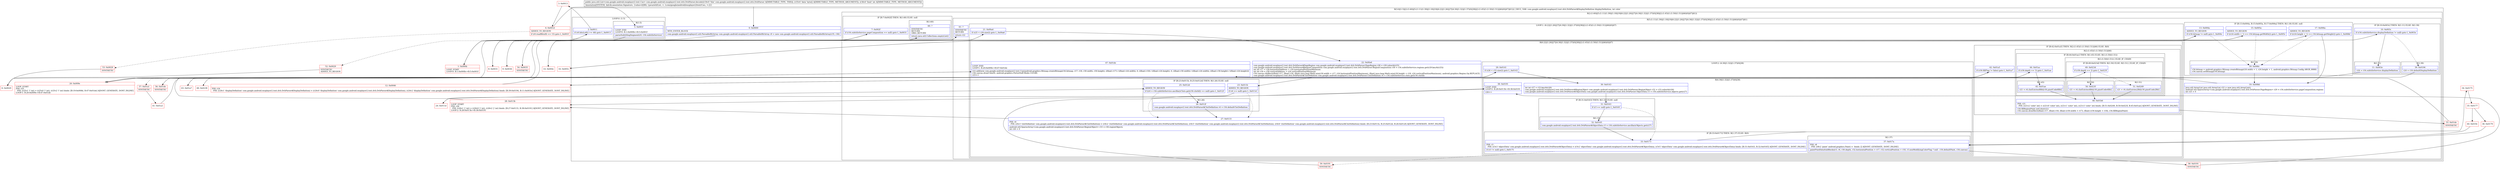 digraph "CFG forcom.google.android.exoplayer2.text.dvb.DvbParser.decode([BI)Ljava\/util\/List;" {
subgraph cluster_Region_1012154887 {
label = "R(3:0|(1:5)|(2:(1:60)|(5:(1:11)(1:39)|(1:18)|19|(6:22|(1:26)|27|(4:30|(1:32)|(1:37)(0)|38)|(2:(1:45)(1:(1:50)(1:51))|46)(0)|47)|61))) | DECL_VAR: com.google.android.exoplayer2.text.dvb.DvbParser$DisplayDefinition displayDefinition, int color\l";
node [shape=record,color=blue];
Node_0 [shape=record,label="{0\:\ 0x0000|MTH_ENTER_BLOCK\l|com.google.android.exoplayer2.util.ParsableBitArray com.google.android.exoplayer2.util.ParsableBitArray r0 = new com.google.android.exoplayer2.util.ParsableBitArray(r35, r36)\l}"];
subgraph cluster_LoopRegion_2046678085 {
label = "LOOP:0: (1:5)";
node [shape=record,color=blue];
Node_2 [shape=record,label="{2\:\ 0x0011|if (r0.bitsLeft() \>= 48) goto L_0x0013\l}"];
subgraph cluster_Region_1297033502 {
label = "R(1:5)";
node [shape=record,color=blue];
Node_5 [shape=record,label="{5\:\ 0x001f|LOOP_END\lLOOP:0: B:1:0x000b\-\>B:5:0x001f\l|parseSubtitlingSegment(r0, r34.subtitleService)\l}"];
}
}
subgraph cluster_Region_284454410 {
label = "R(2:(1:60)|(5:(1:11)(1:39)|(1:18)|19|(6:22|(1:26)|27|(4:30|(1:32)|(1:37)(0)|38)|(2:(1:45)(1:(1:50)(1:51))|46)(0)|47)|61))";
node [shape=record,color=blue];
subgraph cluster_IfRegion_971508546 {
label = "IF [B:7:0x002f] THEN: R(1:60) ELSE: null";
node [shape=record,color=blue];
Node_7 [shape=record,label="{7\:\ 0x002f|if (r34.subtitleService.pageComposition == null) goto L_0x0031\l}"];
subgraph cluster_Region_408629126 {
label = "R(1:60)";
node [shape=record,color=blue];
Node_60 [shape=record,label="{60\:\ ?|SYNTHETIC\lRETURN\lORIG_RETURN\l|return java.util.Collections.emptyList()\l}"];
}
}
subgraph cluster_Region_542203532 {
label = "R(5:(1:11)(1:39)|(1:18)|19|(6:22|(1:26)|27|(4:30|(1:32)|(1:37)(0)|38)|(2:(1:45)(1:(1:50)(1:51))|46)(0)|47)|61)";
node [shape=record,color=blue];
subgraph cluster_IfRegion_2095977375 {
label = "IF [B:10:0x003c] THEN: R(1:11) ELSE: R(1:39)";
node [shape=record,color=blue];
Node_10 [shape=record,label="{10\:\ 0x003c|if (r34.subtitleService.displayDefinition != null) goto L_0x003e\l}"];
subgraph cluster_Region_932838342 {
label = "R(1:11)";
node [shape=record,color=blue];
Node_11 [shape=record,label="{11\:\ 0x003e|r24 = r34.subtitleService.displayDefinition\l}"];
}
subgraph cluster_Region_692310163 {
label = "R(1:39)";
node [shape=record,color=blue];
Node_39 [shape=record,label="{39\:\ 0x0194|r24 = r34.defaultDisplayDefinition\l}"];
}
}
subgraph cluster_IfRegion_1331279414 {
label = "IF [B:13:0x004a, B:15:0x005a, B:17:0x006a] THEN: R(1:18) ELSE: null";
node [shape=record,color=blue];
Node_13 [shape=record,label="{13\:\ 0x004a|ADDED_TO_REGION\l|if (r34.bitmap != null) goto L_0x004c\l}"];
Node_15 [shape=record,label="{15\:\ 0x005a|ADDED_TO_REGION\l|if ((r24.width + 1) == r34.bitmap.getWidth()) goto L_0x005c\l}"];
Node_17 [shape=record,label="{17\:\ 0x006a|ADDED_TO_REGION\l|if ((r24.height + 1) == r34.bitmap.getHeight()) goto L_0x008d\l}"];
subgraph cluster_Region_907150980 {
label = "R(1:18)";
node [shape=record,color=blue];
Node_18 [shape=record,label="{18\:\ 0x006c|r34.bitmap = android.graphics.Bitmap.createBitmap(r24.width + 1, r24.height + 1, android.graphics.Bitmap.Config.ARGB_8888)\lr34.canvas.setBitmap(r34.bitmap)\l}"];
}
}
Node_19 [shape=record,label="{19\:\ 0x008d|java.util.ArrayList java.util.ArrayList r22 = new java.util.ArrayList()\landroid.util.SparseArray\<com.google.android.exoplayer2.text.dvb.DvbParser.PageRegion\> r29 = r34.subtitleService.pageComposition.regions\lint r25 = 0\l}"];
subgraph cluster_LoopRegion_596777222 {
label = "LOOP:1: (6:22|(1:26)|27|(4:30|(1:32)|(1:37)(0)|38)|(2:(1:45)(1:(1:50)(1:51))|46)(0)|47)";
node [shape=record,color=blue];
Node_21 [shape=record,label="{21\:\ 0x00a4|if (r25 \< r29.size()) goto L_0x00a6\l}"];
subgraph cluster_Region_350393409 {
label = "R(6:22|(1:26)|27|(4:30|(1:32)|(1:37)(0)|38)|(2:(1:45)(1:(1:50)(1:51))|46)(0)|47)";
node [shape=record,color=blue];
Node_22 [shape=record,label="{22\:\ 0x00a6|com.google.android.exoplayer2.text.dvb.DvbParser$PageRegion com.google.android.exoplayer2.text.dvb.DvbParser.PageRegion r28 = r29.valueAt(r25)\lcom.google.android.exoplayer2.text.dvb.DvbParser$RegionComposition com.google.android.exoplayer2.text.dvb.DvbParser.RegionComposition r30 = r34.subtitleService.regions.get(r29.keyAt(r25))\lint int r17 = r28.horizontalAddress + r24.horizontalPositionMinimum\lint int r18 = r28.verticalAddress + r24.verticalPositionMinimum\lr34.canvas.clipRect((float) r17, (float) r18, (float) java.lang.Math.min(r30.width + r17, r24.horizontalPositionMaximum), (float) java.lang.Math.min(r30.height + r18, r24.verticalPositionMaximum), android.graphics.Region.Op.REPLACE)\lcom.google.android.exoplayer2.text.dvb.DvbParser$ClutDefinition com.google.android.exoplayer2.text.dvb.DvbParser.ClutDefinition r4 = r34.subtitleService.cluts.get(r30.clutId)\l}"];
subgraph cluster_IfRegion_1529708921 {
label = "IF [B:23:0x011b, B:25:0x012d] THEN: R(1:26) ELSE: null";
node [shape=record,color=blue];
Node_23 [shape=record,label="{23\:\ 0x011b|ADDED_TO_REGION\l|if (r4 == null) goto L_0x011d\l}"];
Node_25 [shape=record,label="{25\:\ 0x012d|ADDED_TO_REGION\l|if ((r4 = r34.subtitleService.ancillaryCluts.get(r30.clutId)) == null) goto L_0x012f\l}"];
subgraph cluster_Region_2138245358 {
label = "R(1:26)";
node [shape=record,color=blue];
Node_26 [shape=record,label="{26\:\ 0x012f|com.google.android.exoplayer2.text.dvb.DvbParser$ClutDefinition r4 = r34.defaultClutDefinition\l}"];
}
}
Node_27 [shape=record,label="{27\:\ 0x0133|PHI: r4 \l  PHI: (r4v3 'clutDefinition' com.google.android.exoplayer2.text.dvb.DvbParser$ClutDefinition) = (r4v2 'clutDefinition' com.google.android.exoplayer2.text.dvb.DvbParser$ClutDefinition), (r4v5 'clutDefinition' com.google.android.exoplayer2.text.dvb.DvbParser$ClutDefinition), (r4v6 'clutDefinition' com.google.android.exoplayer2.text.dvb.DvbParser$ClutDefinition) binds: [B:23:0x011b, B:25:0x012d, B:26:0x012f] A[DONT_GENERATE, DONT_INLINE]\l|android.util.SparseArray\<com.google.android.exoplayer2.text.dvb.DvbParser.RegionObject\> r33 = r30.regionObjects\lint r26 = 0\l}"];
subgraph cluster_LoopRegion_1356099471 {
label = "LOOP:2: (4:30|(1:32)|(1:37)(0)|38)";
node [shape=record,color=blue];
Node_29 [shape=record,label="{29\:\ 0x0141|if (r26 \< r33.size()) goto L_0x0143\l}"];
subgraph cluster_Region_1399870280 {
label = "R(4:30|(1:32)|(1:37)(0)|38)";
node [shape=record,color=blue];
Node_30 [shape=record,label="{30\:\ 0x0143|int int r27 = r33.keyAt(r26)\lcom.google.android.exoplayer2.text.dvb.DvbParser$RegionObject com.google.android.exoplayer2.text.dvb.DvbParser.RegionObject r32 = r33.valueAt(r26)\lcom.google.android.exoplayer2.text.dvb.DvbParser$ObjectData com.google.android.exoplayer2.text.dvb.DvbParser.ObjectData r3 = r34.subtitleService.objects.get(r27)\l}"];
subgraph cluster_IfRegion_363562180 {
label = "IF [B:31:0x0163] THEN: R(1:32) ELSE: null";
node [shape=record,color=blue];
Node_31 [shape=record,label="{31\:\ 0x0163|if (r3 == null) goto L_0x0165\l}"];
subgraph cluster_Region_1920517661 {
label = "R(1:32)";
node [shape=record,color=blue];
Node_32 [shape=record,label="{32\:\ 0x0165|com.google.android.exoplayer2.text.dvb.DvbParser$ObjectData r3 = r34.subtitleService.ancillaryObjects.get(r27)\l}"];
}
}
subgraph cluster_IfRegion_1727015401 {
label = "IF [B:33:0x0173] THEN: R(1:37) ELSE: R(0)";
node [shape=record,color=blue];
Node_33 [shape=record,label="{33\:\ 0x0173|PHI: r3 \l  PHI: (r3v3 'objectData' com.google.android.exoplayer2.text.dvb.DvbParser$ObjectData) = (r3v2 'objectData' com.google.android.exoplayer2.text.dvb.DvbParser$ObjectData), (r3v5 'objectData' com.google.android.exoplayer2.text.dvb.DvbParser$ObjectData) binds: [B:31:0x0163, B:32:0x0165] A[DONT_GENERATE, DONT_INLINE]\l|if (r3 != null) goto L_0x0175\l}"];
subgraph cluster_Region_1906446766 {
label = "R(1:37)";
node [shape=record,color=blue];
Node_37 [shape=record,label="{37\:\ 0x017a|PHI: r8 \l  PHI: (r8v2 'paint' android.graphics.Paint) =  binds: [] A[DONT_GENERATE, DONT_INLINE]\l|paintPixelDataSubBlocks(r3, r4, r30.depth, r32.horizontalPosition + r17, r32.verticalPosition + r18, r3.nonModifyingColorFlag ? null : r34.defaultPaint, r34.canvas)\l}"];
}
subgraph cluster_Region_2012494047 {
label = "R(0)";
node [shape=record,color=blue];
}
}
Node_38 [shape=record,label="{38\:\ 0x0191|LOOP_END\lLOOP:2: B:28:0x013b\-\>B:38:0x0191\l|r26++\l}"];
}
}
subgraph cluster_IfRegion_1910686535 {
label = "IF [B:42:0x01a5] THEN: R(2:(1:45)(1:(1:50)(1:51))|46) ELSE: R(0)";
node [shape=record,color=blue];
Node_42 [shape=record,label="{42\:\ 0x01a5|if (r30.fillFlag != false) goto L_0x01a7\l}"];
subgraph cluster_Region_1339940493 {
label = "R(2:(1:45)(1:(1:50)(1:51))|46)";
node [shape=record,color=blue];
subgraph cluster_IfRegion_1116454484 {
label = "IF [B:44:0x01ac] THEN: R(1:45) ELSE: R(1:(1:50)(1:51))";
node [shape=record,color=blue];
Node_44 [shape=record,label="{44\:\ 0x01ac|if (r30.depth == 3) goto L_0x01ae\l}"];
subgraph cluster_Region_1973082421 {
label = "R(1:45)";
node [shape=record,color=blue];
Node_45 [shape=record,label="{45\:\ 0x01ae|r21 = r4.clutEntries8Bit[r30.pixelCode8Bit]\l}"];
}
subgraph cluster_Region_2064301909 {
label = "R(1:(1:50)(1:51)) | ELSE_IF_CHAIN\l";
node [shape=record,color=blue];
subgraph cluster_IfRegion_349477193 {
label = "IF [B:49:0x023d] THEN: R(1:50) ELSE: R(1:51) | ELSE_IF_CHAIN\l";
node [shape=record,color=blue];
Node_49 [shape=record,label="{49\:\ 0x023d|if (r30.depth == 2) goto L_0x023f\l}"];
subgraph cluster_Region_1934334063 {
label = "R(1:50)";
node [shape=record,color=blue];
Node_50 [shape=record,label="{50\:\ 0x023f|r21 = r4.clutEntries4Bit[r30.pixelCode4Bit]\l}"];
}
subgraph cluster_Region_1814950220 {
label = "R(1:51)";
node [shape=record,color=blue];
Node_51 [shape=record,label="{51\:\ 0x0249|r21 = r4.clutEntries2Bit[r30.pixelCode2Bit]\l}"];
}
}
}
}
Node_46 [shape=record,label="{46\:\ 0x01b6|PHI: r21 \l  PHI: (r21v2 'color' int) = (r21v0 'color' int), (r21v1 'color' int), (r21v3 'color' int) binds: [B:51:0x0249, B:50:0x023f, B:45:0x01ae] A[DONT_GENERATE, DONT_INLINE]\l|r34.fillRegionPaint.setColor(r21)\lr34.canvas.drawRect((float) r17, (float) r18, (float) (r30.width + r17), (float) (r30.height + r18), r34.fillRegionPaint)\l}"];
}
subgraph cluster_Region_2044747268 {
label = "R(0)";
node [shape=record,color=blue];
}
}
Node_47 [shape=record,label="{47\:\ 0x01de|LOOP_END\lLOOP:1: B:20:0x009e\-\>B:47:0x01de\l|r22.add(new com.google.android.exoplayer2.text.Cue(android.graphics.Bitmap.createBitmap(r34.bitmap, r17, r18, r30.width, r30.height), ((float) r17) \/ ((float) r24.width), 0, ((float) r18) \/ ((float) r24.height), 0, ((float) r30.width) \/ ((float) r24.width), ((float) r30.height) \/ ((float) r24.height)))\lr34.canvas.drawColor(0, android.graphics.PorterDuff.Mode.CLEAR)\lr25++\l}"];
}
}
Node_61 [shape=record,label="{61\:\ ?|SYNTHETIC\lRETURN\l|return r22\l}"];
}
}
}
Node_1 [shape=record,color=red,label="{1\:\ 0x000b|LOOP_START\lLOOP:0: B:1:0x000b\-\>B:5:0x001f\l}"];
Node_3 [shape=record,color=red,label="{3\:\ 0x0013}"];
Node_4 [shape=record,color=red,label="{4\:\ 0x001d|ADDED_TO_REGION\l|if (r0.readBits(8) == 15) goto L_0x001f\l}"];
Node_6 [shape=record,color=red,label="{6\:\ 0x0029}"];
Node_8 [shape=record,color=red,label="{8\:\ 0x0031}"];
Node_9 [shape=record,color=red,label="{9\:\ 0x0036}"];
Node_12 [shape=record,color=red,label="{12\:\ 0x0046|PHI: r24 \l  PHI: (r24v1 'displayDefinition' com.google.android.exoplayer2.text.dvb.DvbParser$DisplayDefinition) = (r24v0 'displayDefinition' com.google.android.exoplayer2.text.dvb.DvbParser$DisplayDefinition), (r24v2 'displayDefinition' com.google.android.exoplayer2.text.dvb.DvbParser$DisplayDefinition) binds: [B:39:0x0194, B:11:0x003e] A[DONT_GENERATE, DONT_INLINE]\l}"];
Node_14 [shape=record,color=red,label="{14\:\ 0x004c}"];
Node_16 [shape=record,color=red,label="{16\:\ 0x005c}"];
Node_20 [shape=record,color=red,label="{20\:\ 0x009e|LOOP_START\lPHI: r25 \l  PHI: (r25v1 'i' int) = (r25v0 'i' int), (r25v2 'i' int) binds: [B:19:0x008d, B:47:0x01de] A[DONT_GENERATE, DONT_INLINE]\lLOOP:1: B:20:0x009e\-\>B:47:0x01de\l}"];
Node_24 [shape=record,color=red,label="{24\:\ 0x011d}"];
Node_28 [shape=record,color=red,label="{28\:\ 0x013b|LOOP_START\lPHI: r26 \l  PHI: (r26v1 'j' int) = (r26v0 'j' int), (r26v2 'j' int) binds: [B:27:0x0133, B:38:0x0191] A[DONT_GENERATE, DONT_INLINE]\lLOOP:2: B:28:0x013b\-\>B:38:0x0191\l}"];
Node_34 [shape=record,color=red,label="{34\:\ 0x0175}"];
Node_35 [shape=record,color=red,label="{35\:\ 0x0177}"];
Node_36 [shape=record,color=red,label="{36\:\ 0x0179}"];
Node_40 [shape=record,color=red,label="{40\:\ 0x019c}"];
Node_41 [shape=record,color=red,label="{41\:\ 0x01a1}"];
Node_43 [shape=record,color=red,label="{43\:\ 0x01a7}"];
Node_48 [shape=record,color=red,label="{48\:\ 0x0238}"];
Node_52 [shape=record,color=red,label="{52\:\ 0x0029|SYNTHETIC\lADDED_TO_REGION\l}"];
Node_53 [shape=record,color=red,label="{53\:\ 0x0029|SYNTHETIC\l}"];
Node_54 [shape=record,color=red,label="{54\:\ 0x0035|SYNTHETIC\l}"];
Node_55 [shape=record,color=red,label="{55\:\ 0x01de|SYNTHETIC\l}"];
Node_56 [shape=record,color=red,label="{56\:\ 0x01de|SYNTHETIC\l}"];
Node_57 [shape=record,color=red,label="{57\:\ 0x01a1|SYNTHETIC\l}"];
Node_58 [shape=record,color=red,label="{58\:\ 0x0191|SYNTHETIC\l}"];
Node_59 [shape=record,color=red,label="{59\:\ 0x0191|SYNTHETIC\l}"];
MethodNode[shape=record,label="{public java.util.List\<com.google.android.exoplayer2.text.Cue\> com.google.android.exoplayer2.text.dvb.DvbParser.decode((r34v0 'this' com.google.android.exoplayer2.text.dvb.DvbParser A[IMMUTABLE_TYPE, THIS]), (r35v0 'data' byte[] A[IMMUTABLE_TYPE, METHOD_ARGUMENT]), (r36v0 'limit' int A[IMMUTABLE_TYPE, METHOD_ARGUMENT]))  | Annotation[SYSTEM, dalvik.annotation.Signature, \{value=[([BI), Ljava\/util\/List, \<, Lcom\/google\/android\/exoplayer2\/text\/Cue;, \>;]\}]\l}"];
MethodNode -> Node_0;
Node_0 -> Node_1;
Node_2 -> Node_3;
Node_2 -> Node_52[style=dashed];
Node_5 -> Node_1;
Node_7 -> Node_8;
Node_7 -> Node_9[style=dashed];
Node_10 -> Node_11;
Node_10 -> Node_39[style=dashed];
Node_11 -> Node_12;
Node_39 -> Node_12;
Node_13 -> Node_14;
Node_13 -> Node_18[style=dashed];
Node_15 -> Node_16;
Node_15 -> Node_18[style=dashed];
Node_17 -> Node_18[style=dashed];
Node_17 -> Node_19;
Node_18 -> Node_19;
Node_19 -> Node_20;
Node_21 -> Node_22;
Node_21 -> Node_54[style=dashed];
Node_22 -> Node_23;
Node_23 -> Node_24;
Node_23 -> Node_27[style=dashed];
Node_25 -> Node_26;
Node_25 -> Node_27[style=dashed];
Node_26 -> Node_27;
Node_27 -> Node_28;
Node_29 -> Node_30;
Node_29 -> Node_57[style=dashed];
Node_30 -> Node_31;
Node_31 -> Node_32;
Node_31 -> Node_33[style=dashed];
Node_32 -> Node_33;
Node_33 -> Node_34;
Node_33 -> Node_59[style=dashed];
Node_37 -> Node_58;
Node_38 -> Node_28;
Node_42 -> Node_43;
Node_42 -> Node_56[style=dashed];
Node_44 -> Node_45;
Node_44 -> Node_48[style=dashed];
Node_45 -> Node_46;
Node_49 -> Node_50;
Node_49 -> Node_51[style=dashed];
Node_50 -> Node_46;
Node_51 -> Node_46;
Node_46 -> Node_55;
Node_47 -> Node_20;
Node_1 -> Node_2;
Node_3 -> Node_4;
Node_4 -> Node_5;
Node_4 -> Node_53[style=dashed];
Node_6 -> Node_7;
Node_8 -> Node_60;
Node_9 -> Node_10;
Node_12 -> Node_13;
Node_14 -> Node_15;
Node_16 -> Node_17;
Node_20 -> Node_21;
Node_24 -> Node_25;
Node_28 -> Node_29;
Node_34 -> Node_35;
Node_35 -> Node_36;
Node_35 -> Node_40;
Node_36 -> Node_37;
Node_40 -> Node_37;
Node_41 -> Node_42;
Node_43 -> Node_44;
Node_48 -> Node_49;
Node_52 -> Node_6;
Node_53 -> Node_6;
Node_54 -> Node_61;
Node_55 -> Node_47;
Node_56 -> Node_47;
Node_57 -> Node_41;
Node_58 -> Node_38;
Node_59 -> Node_38;
}

